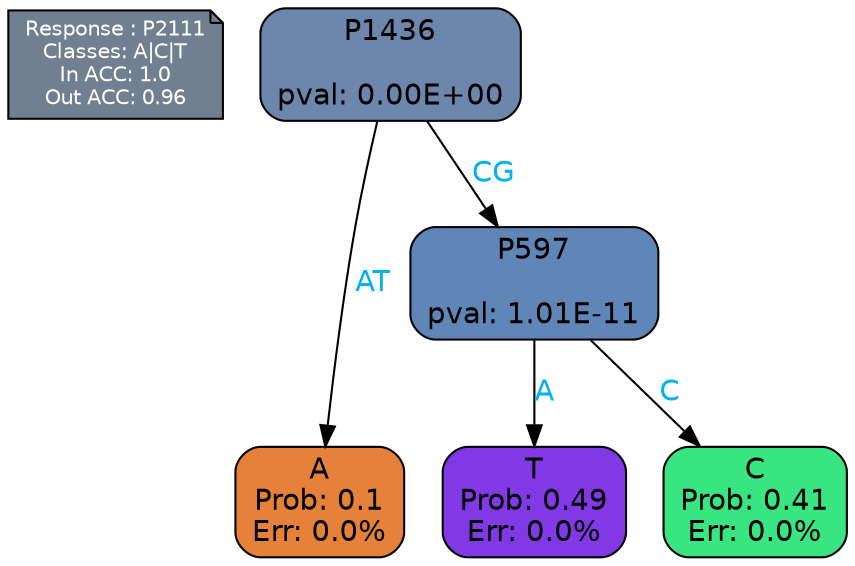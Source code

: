digraph Tree {
node [shape=box, style="filled, rounded", color="black", fontname=helvetica] ;
graph [ranksep=equally, splines=polylines, bgcolor=transparent, dpi=600] ;
edge [fontname=helvetica] ;
LEGEND [label="Response : P2111
Classes: A|C|T
In ACC: 1.0
Out ACC: 0.96
",shape=note,align=left,style=filled,fillcolor="slategray",fontcolor="white",fontsize=10];1 [label="P1436

pval: 0.00E+00", fillcolor="#6d86ab"] ;
2 [label="A
Prob: 0.1
Err: 0.0%", fillcolor="#e58139"] ;
3 [label="P597

pval: 1.01E-11", fillcolor="#6086b7"] ;
4 [label="T
Prob: 0.49
Err: 0.0%", fillcolor="#8139e5"] ;
5 [label="C
Prob: 0.41
Err: 0.0%", fillcolor="#39e581"] ;
1 -> 2 [label="AT",fontcolor=deepskyblue2] ;
1 -> 3 [label="CG",fontcolor=deepskyblue2] ;
3 -> 4 [label="A",fontcolor=deepskyblue2] ;
3 -> 5 [label="C",fontcolor=deepskyblue2] ;
{rank = same; 2;4;5;}{rank = same; LEGEND;1;}}